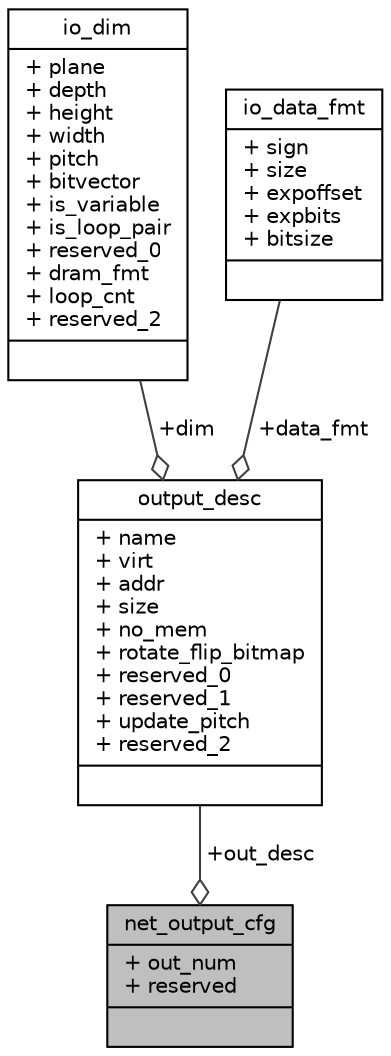 digraph "net_output_cfg"
{
 // INTERACTIVE_SVG=YES
 // LATEX_PDF_SIZE
  bgcolor="transparent";
  edge [fontname="Helvetica",fontsize="10",labelfontname="Helvetica",labelfontsize="10"];
  node [fontname="Helvetica",fontsize="10",shape=record];
  Node1 [label="{net_output_cfg\n|+ out_num\l+ reserved\l|}",height=0.2,width=0.4,color="black", fillcolor="grey75", style="filled", fontcolor="black",tooltip="Total output in network."];
  Node2 -> Node1 [color="grey25",fontsize="10",style="solid",label=" +out_desc" ,arrowhead="odiamond",fontname="Helvetica"];
  Node2 [label="{output_desc\n|+ name\l+ virt\l+ addr\l+ size\l+ no_mem\l+ rotate_flip_bitmap\l+ reserved_0\l+ reserved_1\l+ update_pitch\l+ reserved_2\l|}",height=0.2,width=0.4,color="black",URL="$d9/dcb/structoutput__desc.html",tooltip="One output description."];
  Node3 -> Node2 [color="grey25",fontsize="10",style="solid",label=" +dim" ,arrowhead="odiamond",fontname="Helvetica"];
  Node3 [label="{io_dim\n|+ plane\l+ depth\l+ height\l+ width\l+ pitch\l+ bitvector\l+ is_variable\l+ is_loop_pair\l+ reserved_0\l+ dram_fmt\l+ loop_cnt\l+ reserved_2\l|}",height=0.2,width=0.4,color="black",URL="$db/de7/structio__dim.html",tooltip="The io dimension description."];
  Node4 -> Node2 [color="grey25",fontsize="10",style="solid",label=" +data_fmt" ,arrowhead="odiamond",fontname="Helvetica"];
  Node4 [label="{io_data_fmt\n|+ sign\l+ size\l+ expoffset\l+ expbits\l+ bitsize\l|}",height=0.2,width=0.4,color="black",URL="$d8/d06/structio__data__fmt.html",tooltip="The io data format description."];
}
